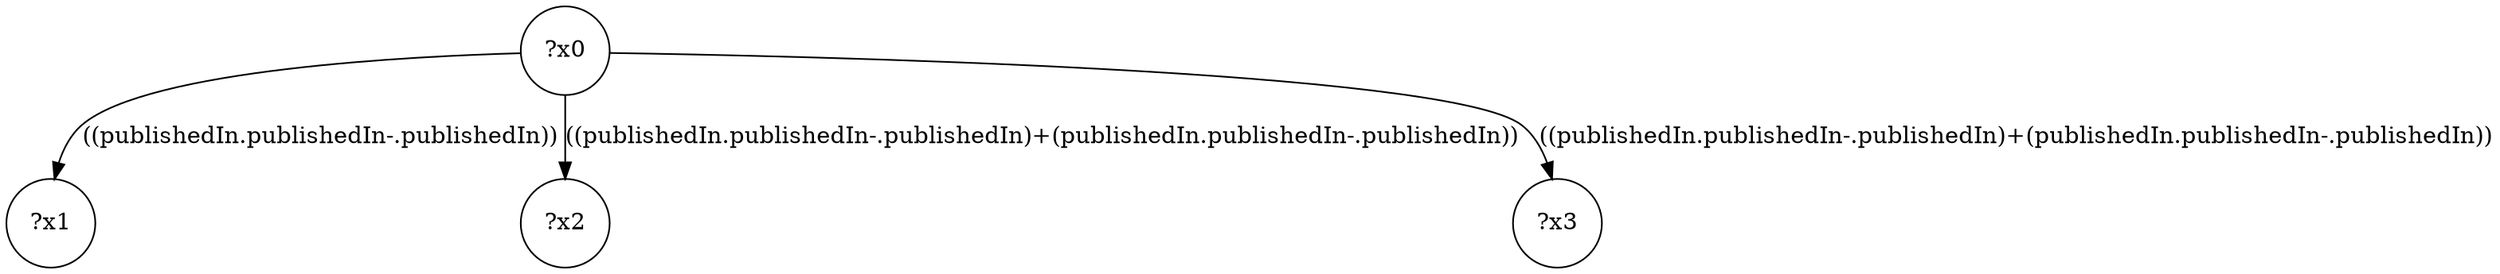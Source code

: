 digraph g {
	x0 [shape=circle, label="?x0"];
	x1 [shape=circle, label="?x1"];
	x0 -> x1 [label="((publishedIn.publishedIn-.publishedIn))"];
	x2 [shape=circle, label="?x2"];
	x0 -> x2 [label="((publishedIn.publishedIn-.publishedIn)+(publishedIn.publishedIn-.publishedIn))"];
	x3 [shape=circle, label="?x3"];
	x0 -> x3 [label="((publishedIn.publishedIn-.publishedIn)+(publishedIn.publishedIn-.publishedIn))"];
}
